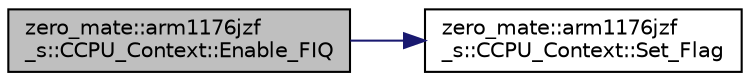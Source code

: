 digraph "zero_mate::arm1176jzf_s::CCPU_Context::Enable_FIQ"
{
 // LATEX_PDF_SIZE
  bgcolor="transparent";
  edge [fontname="Helvetica",fontsize="10",labelfontname="Helvetica",labelfontsize="10"];
  node [fontname="Helvetica",fontsize="10",shape=record];
  rankdir="LR";
  Node1 [label="zero_mate::arm1176jzf\l_s::CCPU_Context::Enable_FIQ",height=0.2,width=0.4,color="black", fillcolor="grey75", style="filled", fontcolor="black",tooltip=" "];
  Node1 -> Node2 [color="midnightblue",fontsize="10",style="solid",fontname="Helvetica"];
  Node2 [label="zero_mate::arm1176jzf\l_s::CCPU_Context::Set_Flag",height=0.2,width=0.4,color="black",URL="$classzero__mate_1_1arm1176jzf__s_1_1CCPU__Context.html#a984bace2773aca71cf04701aa0ce9c54",tooltip=" "];
}

